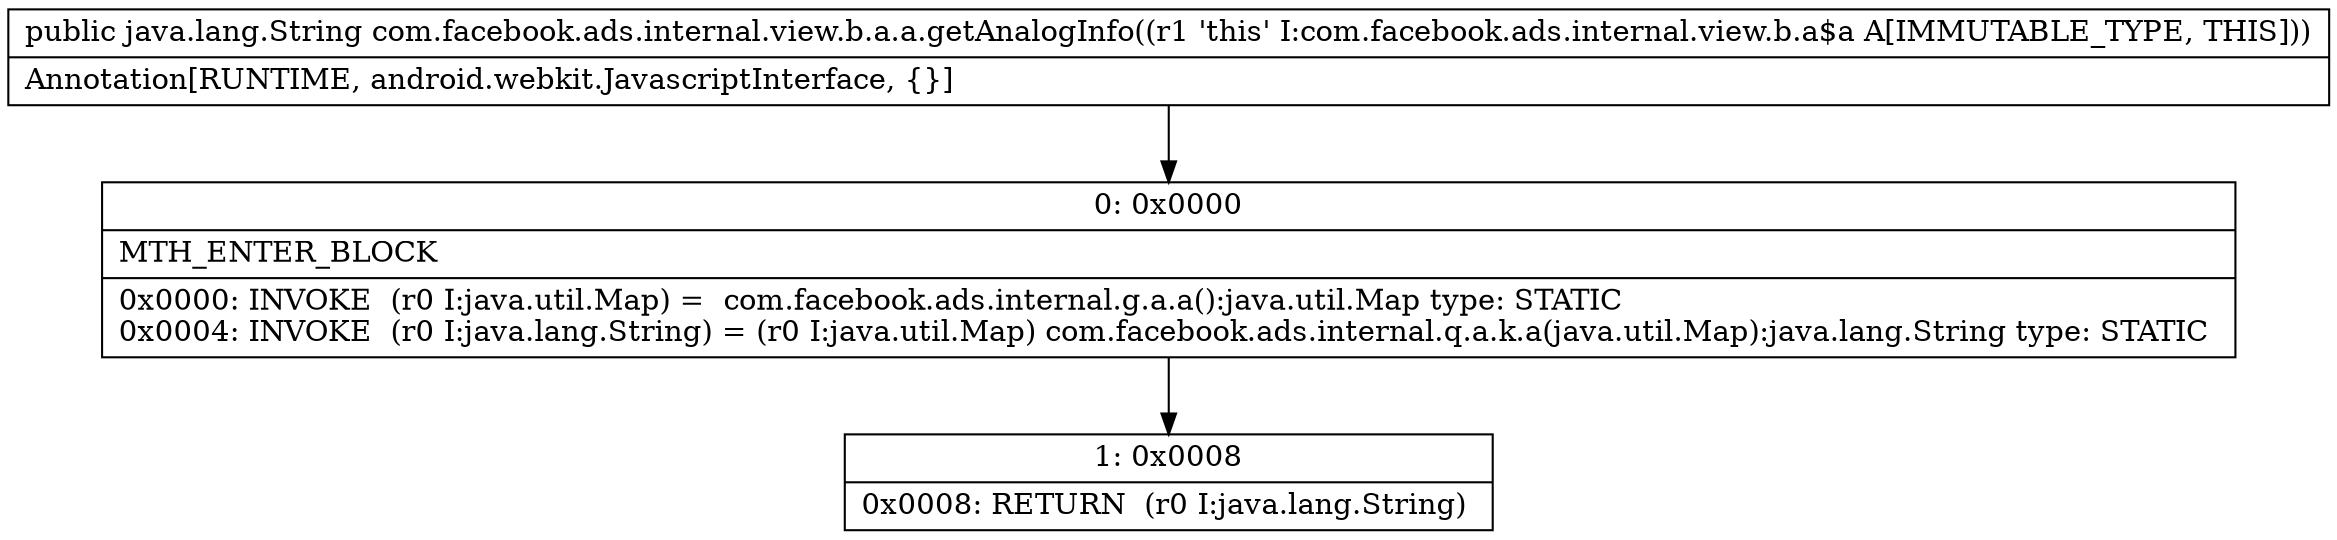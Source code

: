 digraph "CFG forcom.facebook.ads.internal.view.b.a.a.getAnalogInfo()Ljava\/lang\/String;" {
Node_0 [shape=record,label="{0\:\ 0x0000|MTH_ENTER_BLOCK\l|0x0000: INVOKE  (r0 I:java.util.Map) =  com.facebook.ads.internal.g.a.a():java.util.Map type: STATIC \l0x0004: INVOKE  (r0 I:java.lang.String) = (r0 I:java.util.Map) com.facebook.ads.internal.q.a.k.a(java.util.Map):java.lang.String type: STATIC \l}"];
Node_1 [shape=record,label="{1\:\ 0x0008|0x0008: RETURN  (r0 I:java.lang.String) \l}"];
MethodNode[shape=record,label="{public java.lang.String com.facebook.ads.internal.view.b.a.a.getAnalogInfo((r1 'this' I:com.facebook.ads.internal.view.b.a$a A[IMMUTABLE_TYPE, THIS]))  | Annotation[RUNTIME, android.webkit.JavascriptInterface, \{\}]\l}"];
MethodNode -> Node_0;
Node_0 -> Node_1;
}


